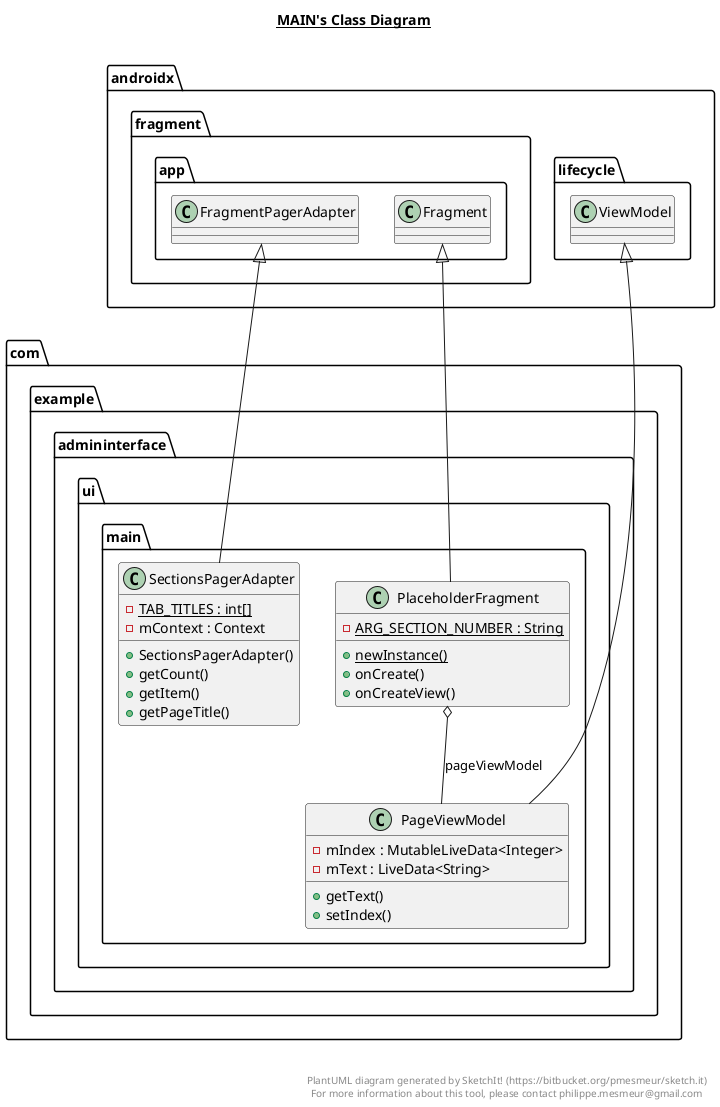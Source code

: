 @startuml

title __MAIN's Class Diagram__\n

  namespace com.example {
    namespace admininterface {
      namespace ui.main {
        class com.example.admininterface.ui.main.PageViewModel {
            - mIndex : MutableLiveData<Integer>
            - mText : LiveData<String>
            + getText()
            + setIndex()
        }
      }
    }
  }
  

  namespace com.example {
    namespace admininterface {
      namespace ui.main {
        class com.example.admininterface.ui.main.PlaceholderFragment {
            {static} - ARG_SECTION_NUMBER : String
            {static} + newInstance()
            + onCreate()
            + onCreateView()
        }
      }
    }
  }
  

  namespace com.example {
    namespace admininterface {
      namespace ui.main {
        class com.example.admininterface.ui.main.SectionsPagerAdapter {
            {static} - TAB_TITLES : int[]
            - mContext : Context
            + SectionsPagerAdapter()
            + getCount()
            + getItem()
            + getPageTitle()
        }
      }
    }
  }
  

  com.example.admininterface.ui.main.PageViewModel -up-|> androidx.lifecycle.ViewModel
  com.example.admininterface.ui.main.PlaceholderFragment -up-|> androidx.fragment.app.Fragment
  com.example.admininterface.ui.main.PlaceholderFragment o-- com.example.admininterface.ui.main.PageViewModel : pageViewModel
  com.example.admininterface.ui.main.SectionsPagerAdapter -up-|> androidx.fragment.app.FragmentPagerAdapter


right footer


PlantUML diagram generated by SketchIt! (https://bitbucket.org/pmesmeur/sketch.it)
For more information about this tool, please contact philippe.mesmeur@gmail.com
endfooter

@enduml
